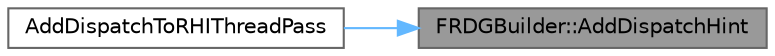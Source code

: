 digraph "FRDGBuilder::AddDispatchHint"
{
 // INTERACTIVE_SVG=YES
 // LATEX_PDF_SIZE
  bgcolor="transparent";
  edge [fontname=Helvetica,fontsize=10,labelfontname=Helvetica,labelfontsize=10];
  node [fontname=Helvetica,fontsize=10,shape=box,height=0.2,width=0.4];
  rankdir="RL";
  Node1 [id="Node000001",label="FRDGBuilder::AddDispatchHint",height=0.2,width=0.4,color="gray40", fillcolor="grey60", style="filled", fontcolor="black",tooltip="A hint to the builder to flush work to the RHI thread after the last queued pass on the execution tim..."];
  Node1 -> Node2 [id="edge1_Node000001_Node000002",dir="back",color="steelblue1",style="solid",tooltip=" "];
  Node2 [id="Node000002",label="AddDispatchToRHIThreadPass",height=0.2,width=0.4,color="grey40", fillcolor="white", style="filled",URL="$d6/d45/RenderGraphUtils_8h.html#a3efbb6d50582cbabfc9ab5a8b7f832b3",tooltip=" "];
}
